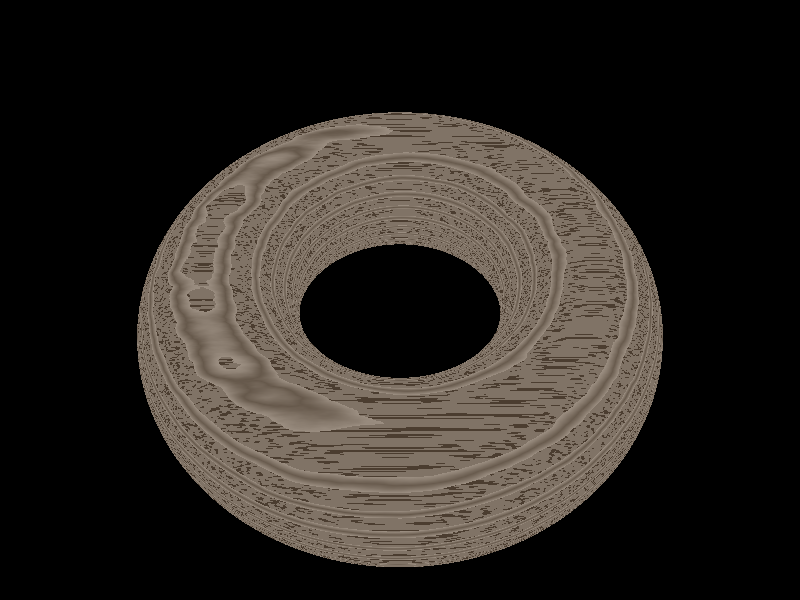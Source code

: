 // This work is licensed under the Creative Commons Attribution 3.0 Unported License.
// To view a copy of this license, visit http://creativecommons.org/licenses/by/3.0/
// or send a letter to Creative Commons, 444 Castro Street, Suite 900, Mountain View,
// California, 94041, USA.

// Persistence Of Vision raytracer version 3.5 sample file.
// A single wooden torus
// Illustrates what is possible with POV-Ray wood textures.
// File by Dan Farmer Jan 1992
//
// -w320 -h240
// -w800 -h600 +a0.3
#version  3.7;
global_settings { assumed_gamma 2.2 }

#include "shapes.inc"
#include "colors.inc"
#include "textures.inc"

#declare Brown1 = color <.3,.25,.2>;
#declare Brown2 = color <.4,.35,.3>;
#declare Brown3 = color <.5,.45,.4>;
#declare Brown4 = color <.6,.55,.5>;

// Wooden torus
#declare TorusTexture = texture {
      pigment {
         bozo
         color_map {
            [0.0 0.4 color Brown1 color Brown1 ]
            [0.4 1.01 color Brown3 color Brown3 ]
         }
         scale <4, 0.05, 0.05>
      }
   } texture {
      finish {
         phong 1
         phong_size 100
         brilliance 3
         ambient 0.2
         diffuse 0.8
      }
      pigment {
         wood
         turbulence 0.025

         color_map {
            [0.0 0.15 color Brown2 color Brown4 ]
            [0.15 0.40 color Brown4 color Clear ]
            [0.40 0.80 color Clear  color Brown4 ]
            [0.80 1.01 color Brown4 color Brown2 ]
         }

         scale <3.5, 1, 1>
         translate -50*y
         rotate 1.5*z
      }
   }

torus { 7.0 3.0 texture { TorusTexture } }

// Main light source
light_source { <-50.0, 100, -80.0> colour White }

// Dim side light to fill shadows
light_source { <250.0, 25.0, -100.0> colour DimGray }


camera {
   location <0.0, 20.0, -15.0>
   angle 65 
   right     x*image_width/image_height
   look_at <0, 0, 0>
}
